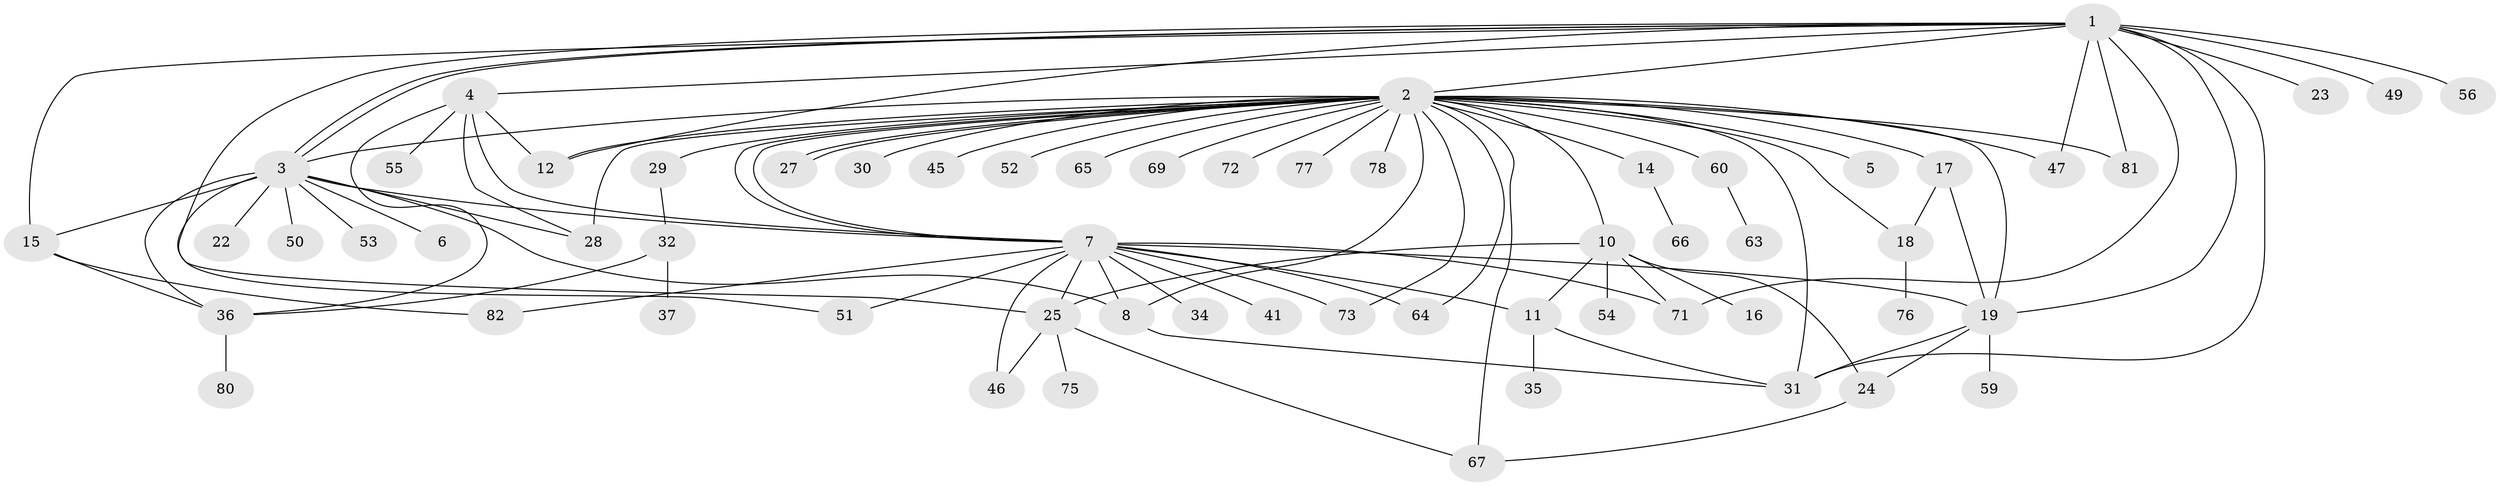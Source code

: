// Generated by graph-tools (version 1.1) at 2025/51/02/27/25 19:51:56]
// undirected, 61 vertices, 99 edges
graph export_dot {
graph [start="1"]
  node [color=gray90,style=filled];
  1 [super="+21"];
  2 [super="+38"];
  3 [super="+26"];
  4 [super="+13"];
  5;
  6;
  7 [super="+40"];
  8 [super="+9"];
  10 [super="+61"];
  11 [super="+68"];
  12 [super="+48"];
  14;
  15 [super="+42"];
  16;
  17 [super="+39"];
  18 [super="+33"];
  19 [super="+20"];
  22;
  23;
  24 [super="+62"];
  25 [super="+58"];
  27;
  28 [super="+74"];
  29;
  30;
  31 [super="+57"];
  32 [super="+44"];
  34;
  35;
  36 [super="+43"];
  37;
  41;
  45;
  46;
  47;
  49;
  50;
  51;
  52;
  53;
  54;
  55;
  56;
  59 [super="+79"];
  60;
  63;
  64;
  65;
  66;
  67 [super="+70"];
  69;
  71;
  72;
  73;
  75;
  76;
  77;
  78;
  80;
  81;
  82;
  1 -- 2;
  1 -- 3;
  1 -- 3;
  1 -- 4;
  1 -- 12;
  1 -- 15;
  1 -- 19 [weight=2];
  1 -- 23;
  1 -- 25;
  1 -- 31;
  1 -- 71;
  1 -- 81;
  1 -- 56;
  1 -- 47;
  1 -- 49;
  2 -- 3;
  2 -- 5;
  2 -- 7;
  2 -- 7;
  2 -- 8;
  2 -- 10;
  2 -- 14;
  2 -- 17;
  2 -- 19 [weight=2];
  2 -- 27;
  2 -- 27;
  2 -- 29;
  2 -- 30;
  2 -- 31;
  2 -- 45;
  2 -- 47;
  2 -- 52;
  2 -- 60;
  2 -- 64;
  2 -- 65;
  2 -- 69;
  2 -- 72;
  2 -- 73;
  2 -- 78;
  2 -- 81;
  2 -- 77;
  2 -- 18;
  2 -- 12;
  2 -- 28;
  2 -- 67;
  3 -- 6;
  3 -- 7;
  3 -- 8;
  3 -- 22;
  3 -- 50;
  3 -- 51;
  3 -- 53;
  3 -- 15;
  3 -- 36;
  3 -- 28;
  4 -- 36;
  4 -- 55;
  4 -- 7;
  4 -- 12;
  4 -- 28;
  7 -- 8;
  7 -- 11;
  7 -- 25;
  7 -- 34;
  7 -- 51;
  7 -- 71;
  7 -- 73;
  7 -- 82;
  7 -- 64;
  7 -- 41;
  7 -- 46;
  7 -- 19;
  8 -- 31;
  10 -- 11;
  10 -- 16;
  10 -- 24;
  10 -- 54;
  10 -- 71;
  10 -- 25;
  11 -- 31;
  11 -- 35;
  14 -- 66;
  15 -- 82;
  15 -- 36;
  17 -- 18;
  17 -- 19;
  18 -- 76;
  19 -- 24;
  19 -- 59;
  19 -- 31;
  24 -- 67;
  25 -- 75;
  25 -- 46;
  25 -- 67;
  29 -- 32;
  32 -- 36;
  32 -- 37;
  36 -- 80;
  60 -- 63;
}
